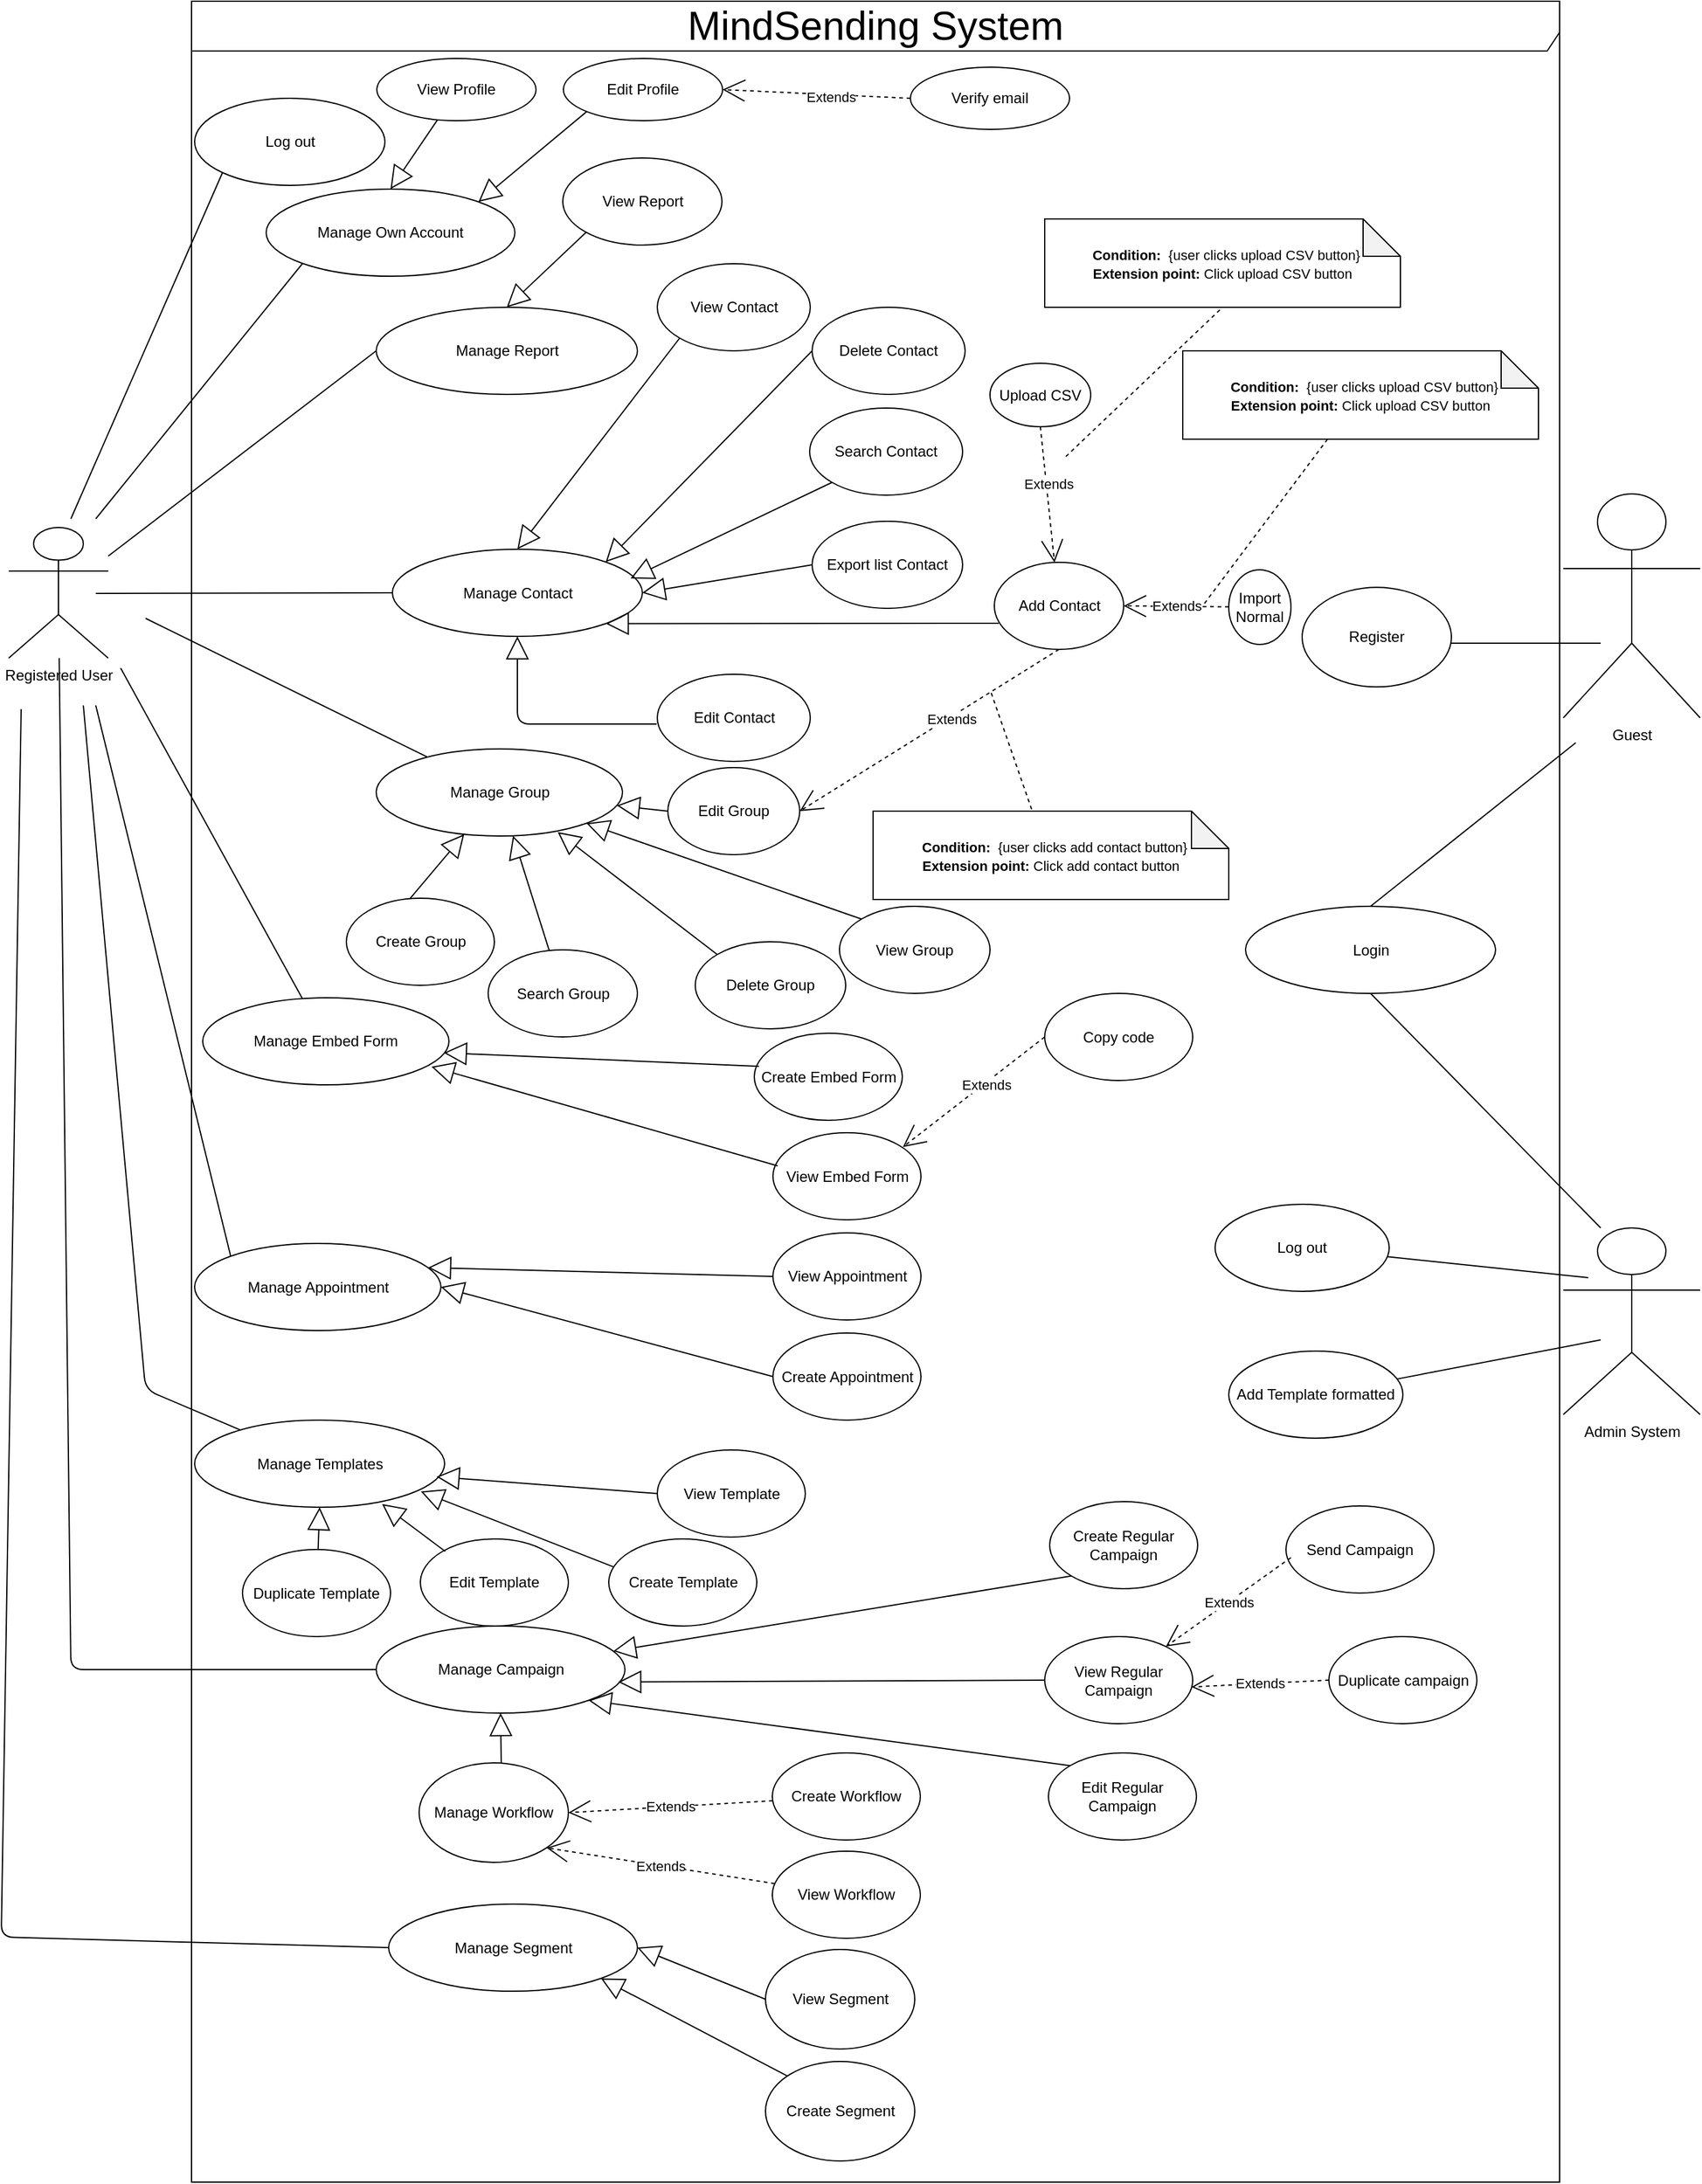 <mxfile version="11.2.8" type="device" pages="1"><diagram id="ys3Szjly9ZcMxuDBF0gr" name="Page-1"><mxGraphModel dx="1421" dy="1367" grid="0" gridSize="10" guides="1" tooltips="1" connect="1" arrows="1" fold="1" page="0" pageScale="1" pageWidth="850" pageHeight="1100" background="#FFFFFF" math="0" shadow="0"><root><mxCell id="0"/><mxCell id="1" parent="0"/><mxCell id="VWwlrhhzwa7nNnxBKO6W-47" value="&lt;font style=&quot;font-size: 32px&quot;&gt;MindSending System&lt;/font&gt;" style="shape=umlFrame;whiteSpace=wrap;html=1;width=1100;height=40;" parent="1" vertex="1"><mxGeometry x="-43" y="-476" width="1100" height="1753" as="geometry"/></mxCell><mxCell id="-qsMJvSjDGucB_ZZN1qh-6" value="Admin System&lt;br&gt;&lt;br&gt;" style="shape=umlActor;verticalLabelPosition=bottom;labelBackgroundColor=#ffffff;verticalAlign=top;html=1;" parent="1" vertex="1"><mxGeometry x="1060" y="510" width="110" height="150" as="geometry"/></mxCell><mxCell id="-qsMJvSjDGucB_ZZN1qh-7" value="Registered User&lt;br&gt;&lt;br&gt;" style="shape=umlActor;verticalLabelPosition=bottom;labelBackgroundColor=#ffffff;verticalAlign=top;html=1;" parent="1" vertex="1"><mxGeometry x="-190" y="-53" width="80" height="105" as="geometry"/></mxCell><mxCell id="-qsMJvSjDGucB_ZZN1qh-10" value="Log out" style="ellipse;whiteSpace=wrap;html=1;" parent="1" vertex="1"><mxGeometry x="780" y="491" width="140" height="70" as="geometry"/></mxCell><mxCell id="-qsMJvSjDGucB_ZZN1qh-11" value="Manage Templates&lt;br&gt;" style="ellipse;whiteSpace=wrap;html=1;" parent="1" vertex="1"><mxGeometry x="-40.5" y="664.5" width="201" height="70" as="geometry"/></mxCell><mxCell id="-qsMJvSjDGucB_ZZN1qh-13" value="Manage Contact" style="ellipse;whiteSpace=wrap;html=1;" parent="1" vertex="1"><mxGeometry x="118.5" y="-35.5" width="201" height="70" as="geometry"/></mxCell><mxCell id="-qsMJvSjDGucB_ZZN1qh-14" value="Manage Report" style="ellipse;whiteSpace=wrap;html=1;" parent="1" vertex="1"><mxGeometry x="105.5" y="-230" width="210" height="70" as="geometry"/></mxCell><mxCell id="-qsMJvSjDGucB_ZZN1qh-15" value="Manage Group&lt;br&gt;" style="ellipse;whiteSpace=wrap;html=1;" parent="1" vertex="1"><mxGeometry x="105.5" y="125" width="198" height="70" as="geometry"/></mxCell><mxCell id="-qsMJvSjDGucB_ZZN1qh-16" value="Manage Campaign" style="ellipse;whiteSpace=wrap;html=1;" parent="1" vertex="1"><mxGeometry x="105.5" y="830" width="200" height="70" as="geometry"/></mxCell><mxCell id="-qsMJvSjDGucB_ZZN1qh-17" value="Login&lt;br&gt;" style="ellipse;whiteSpace=wrap;html=1;" parent="1" vertex="1"><mxGeometry x="804.5" y="251.5" width="201" height="70" as="geometry"/></mxCell><mxCell id="-qsMJvSjDGucB_ZZN1qh-18" value="Create Template" style="ellipse;whiteSpace=wrap;html=1;" parent="1" vertex="1"><mxGeometry x="292.5" y="760" width="119" height="70" as="geometry"/></mxCell><mxCell id="-qsMJvSjDGucB_ZZN1qh-19" value="View Template" style="ellipse;whiteSpace=wrap;html=1;" parent="1" vertex="1"><mxGeometry x="331.5" y="688.5" width="119" height="70" as="geometry"/></mxCell><mxCell id="-qsMJvSjDGucB_ZZN1qh-20" value="Delete Contact" style="ellipse;whiteSpace=wrap;html=1;" parent="1" vertex="1"><mxGeometry x="456" y="-230" width="123" height="70" as="geometry"/></mxCell><mxCell id="-qsMJvSjDGucB_ZZN1qh-21" value="Edit Contact" style="ellipse;whiteSpace=wrap;html=1;" parent="1" vertex="1"><mxGeometry x="331.5" y="65" width="123" height="70" as="geometry"/></mxCell><mxCell id="-qsMJvSjDGucB_ZZN1qh-22" value="Add Contact" style="ellipse;whiteSpace=wrap;html=1;" parent="1" vertex="1"><mxGeometry x="602.5" y="-25" width="104" height="70" as="geometry"/></mxCell><mxCell id="-qsMJvSjDGucB_ZZN1qh-23" value="Create Group&lt;br&gt;" style="ellipse;whiteSpace=wrap;html=1;" parent="1" vertex="1"><mxGeometry x="81.5" y="245" width="119" height="70" as="geometry"/></mxCell><mxCell id="-qsMJvSjDGucB_ZZN1qh-24" value="Delete Group&lt;br&gt;" style="ellipse;whiteSpace=wrap;html=1;" parent="1" vertex="1"><mxGeometry x="362" y="280" width="121" height="70" as="geometry"/></mxCell><mxCell id="BiPD_yco-zIT7bE-eALh-6" value="Manage Own Account&lt;br&gt;" style="ellipse;whiteSpace=wrap;html=1;" parent="1" vertex="1"><mxGeometry x="17" y="-325" width="200" height="70" as="geometry"/></mxCell><mxCell id="BiPD_yco-zIT7bE-eALh-11" value="Search Group&lt;br&gt;" style="ellipse;whiteSpace=wrap;html=1;" parent="1" vertex="1"><mxGeometry x="195.5" y="286.5" width="120" height="70" as="geometry"/></mxCell><mxCell id="BiPD_yco-zIT7bE-eALh-12" value="Edit Group&lt;br&gt;" style="ellipse;whiteSpace=wrap;html=1;" parent="1" vertex="1"><mxGeometry x="340" y="140" width="106" height="70" as="geometry"/></mxCell><mxCell id="BiPD_yco-zIT7bE-eALh-13" value="View Report" style="ellipse;whiteSpace=wrap;html=1;" parent="1" vertex="1"><mxGeometry x="255.5" y="-350" width="128" height="70" as="geometry"/></mxCell><mxCell id="BiPD_yco-zIT7bE-eALh-32" value="" style="endArrow=none;endFill=0;endSize=12;html=1;" parent="1" target="-qsMJvSjDGucB_ZZN1qh-10" edge="1"><mxGeometry width="160" relative="1" as="geometry"><mxPoint x="1080" y="550" as="sourcePoint"/><mxPoint x="15" y="950.5" as="targetPoint"/><Array as="points"/></mxGeometry></mxCell><mxCell id="BiPD_yco-zIT7bE-eALh-34" value="Export list Contact" style="ellipse;whiteSpace=wrap;html=1;" parent="1" vertex="1"><mxGeometry x="456" y="-58" width="121" height="70" as="geometry"/></mxCell><mxCell id="BiPD_yco-zIT7bE-eALh-36" value="" style="endArrow=none;endFill=0;endSize=12;html=1;" parent="1" target="-qsMJvSjDGucB_ZZN1qh-15" edge="1"><mxGeometry width="160" relative="1" as="geometry"><mxPoint x="-80" y="20" as="sourcePoint"/><mxPoint x="120" y="560" as="targetPoint"/></mxGeometry></mxCell><mxCell id="BiPD_yco-zIT7bE-eALh-38" value="" style="endArrow=none;endFill=0;endSize=12;html=1;entryX=0;entryY=0.5;entryDx=0;entryDy=0;" parent="1" target="-qsMJvSjDGucB_ZZN1qh-13" edge="1"><mxGeometry width="160" relative="1" as="geometry"><mxPoint x="-120" as="sourcePoint"/><mxPoint x="140" y="160" as="targetPoint"/><Array as="points"/></mxGeometry></mxCell><mxCell id="BiPD_yco-zIT7bE-eALh-39" value="" style="endArrow=none;endFill=0;endSize=12;html=1;entryX=0;entryY=0.5;entryDx=0;entryDy=0;" parent="1" target="-qsMJvSjDGucB_ZZN1qh-14" edge="1"><mxGeometry width="160" relative="1" as="geometry"><mxPoint x="-110" y="-30" as="sourcePoint"/><mxPoint x="120" as="targetPoint"/><Array as="points"/></mxGeometry></mxCell><mxCell id="BiPD_yco-zIT7bE-eALh-40" value="" style="endArrow=none;endFill=0;endSize=12;html=1;entryX=0;entryY=1;entryDx=0;entryDy=0;" parent="1" target="BiPD_yco-zIT7bE-eALh-6" edge="1"><mxGeometry width="160" relative="1" as="geometry"><mxPoint x="-120" y="-60" as="sourcePoint"/><mxPoint x="130" y="-150" as="targetPoint"/><Array as="points"/></mxGeometry></mxCell><mxCell id="BiPD_yco-zIT7bE-eALh-41" value="" style="endArrow=none;endFill=0;endSize=12;html=1;" parent="1" target="-qsMJvSjDGucB_ZZN1qh-11" edge="1"><mxGeometry width="160" relative="1" as="geometry"><mxPoint x="-130" y="90" as="sourcePoint"/><mxPoint x="170" y="589" as="targetPoint"/><Array as="points"><mxPoint x="-80" y="640"/></Array></mxGeometry></mxCell><mxCell id="BiPD_yco-zIT7bE-eALh-53" value="" style="endSize=16;endFill=0;html=1;strokeWidth=1;endArrow=block;startArrow=none;startFill=0;exitX=0.034;exitY=0.322;exitDx=0;exitDy=0;exitPerimeter=0;entryX=0.905;entryY=0.819;entryDx=0;entryDy=0;entryPerimeter=0;" parent="1" source="-qsMJvSjDGucB_ZZN1qh-18" target="-qsMJvSjDGucB_ZZN1qh-11" edge="1"><mxGeometry width="160" relative="1" as="geometry"><mxPoint x="331" y="615" as="sourcePoint"/><mxPoint x="150" y="710" as="targetPoint"/></mxGeometry></mxCell><mxCell id="BiPD_yco-zIT7bE-eALh-59" value="" style="endSize=16;endFill=0;html=1;strokeWidth=1;endArrow=block;startArrow=none;startFill=0;exitX=0;exitY=0.5;exitDx=0;exitDy=0;" parent="1" source="-qsMJvSjDGucB_ZZN1qh-19" edge="1"><mxGeometry width="160" relative="1" as="geometry"><mxPoint x="399.429" y="682.857" as="sourcePoint"/><mxPoint x="154" y="710" as="targetPoint"/></mxGeometry></mxCell><mxCell id="BiPD_yco-zIT7bE-eALh-61" value="" style="endSize=16;endFill=0;html=1;strokeWidth=1;endArrow=block;startArrow=none;startFill=0;exitX=0;exitY=0.5;exitDx=0;exitDy=0;" parent="1" source="BiPD_yco-zIT7bE-eALh-12" target="-qsMJvSjDGucB_ZZN1qh-15" edge="1"><mxGeometry width="160" relative="1" as="geometry"><mxPoint x="271.893" y="476.176" as="sourcePoint"/><mxPoint x="253.708" y="429.52" as="targetPoint"/><Array as="points"/></mxGeometry></mxCell><mxCell id="BiPD_yco-zIT7bE-eALh-62" value="" style="endSize=16;endFill=0;html=1;strokeWidth=1;endArrow=block;startArrow=none;startFill=0;entryX=0.737;entryY=0.955;entryDx=0;entryDy=0;exitX=0;exitY=0;exitDx=0;exitDy=0;entryPerimeter=0;" parent="1" source="-qsMJvSjDGucB_ZZN1qh-24" target="-qsMJvSjDGucB_ZZN1qh-15" edge="1"><mxGeometry width="160" relative="1" as="geometry"><mxPoint x="350" y="240" as="sourcePoint"/><mxPoint x="265.81" y="361.798" as="targetPoint"/></mxGeometry></mxCell><mxCell id="BiPD_yco-zIT7bE-eALh-63" value="" style="endSize=16;endFill=0;html=1;strokeWidth=1;endArrow=block;startArrow=none;startFill=0;" parent="1" source="BiPD_yco-zIT7bE-eALh-11" target="-qsMJvSjDGucB_ZZN1qh-15" edge="1"><mxGeometry width="160" relative="1" as="geometry"><mxPoint x="303.714" y="335.143" as="sourcePoint"/><mxPoint x="275.81" y="371.798" as="targetPoint"/><Array as="points"/></mxGeometry></mxCell><mxCell id="BiPD_yco-zIT7bE-eALh-64" value="" style="endSize=16;endFill=0;html=1;strokeWidth=1;endArrow=block;startArrow=none;startFill=0;exitX=0.429;exitY=0.007;exitDx=0;exitDy=0;exitPerimeter=0;" parent="1" source="-qsMJvSjDGucB_ZZN1qh-23" target="-qsMJvSjDGucB_ZZN1qh-15" edge="1"><mxGeometry width="160" relative="1" as="geometry"><mxPoint x="389.714" y="417.714" as="sourcePoint"/><mxPoint x="316.206" y="406.312" as="targetPoint"/><Array as="points"/></mxGeometry></mxCell><mxCell id="BiPD_yco-zIT7bE-eALh-65" value="" style="endSize=16;endFill=0;html=1;strokeWidth=1;endArrow=block;startArrow=none;startFill=0;" parent="1" target="-qsMJvSjDGucB_ZZN1qh-13" edge="1"><mxGeometry width="160" relative="1" as="geometry"><mxPoint x="331" y="105" as="sourcePoint"/><mxPoint x="326.206" y="416.312" as="targetPoint"/><Array as="points"><mxPoint x="219" y="105"/></Array></mxGeometry></mxCell><mxCell id="BiPD_yco-zIT7bE-eALh-66" value="" style="endSize=16;endFill=0;html=1;strokeWidth=1;endArrow=block;startArrow=none;startFill=0;exitX=0;exitY=0.5;exitDx=0;exitDy=0;entryX=1;entryY=0.5;entryDx=0;entryDy=0;" parent="1" source="BiPD_yco-zIT7bE-eALh-34" target="-qsMJvSjDGucB_ZZN1qh-13" edge="1"><mxGeometry width="160" relative="1" as="geometry"><mxPoint x="409.714" y="437.714" as="sourcePoint"/><mxPoint x="336.206" y="426.312" as="targetPoint"/><Array as="points"/></mxGeometry></mxCell><mxCell id="BiPD_yco-zIT7bE-eALh-67" value="" style="endSize=16;endFill=0;html=1;strokeWidth=1;endArrow=block;startArrow=none;startFill=0;exitX=0;exitY=0.5;exitDx=0;exitDy=0;entryX=1;entryY=0;entryDx=0;entryDy=0;" parent="1" source="-qsMJvSjDGucB_ZZN1qh-20" target="-qsMJvSjDGucB_ZZN1qh-13" edge="1"><mxGeometry width="160" relative="1" as="geometry"><mxPoint x="390.286" y="114.857" as="sourcePoint"/><mxPoint x="330.857" y="105.143" as="targetPoint"/><Array as="points"/></mxGeometry></mxCell><mxCell id="BiPD_yco-zIT7bE-eALh-68" value="" style="endSize=16;endFill=0;html=1;strokeWidth=1;endArrow=block;startArrow=none;startFill=0;entryX=1;entryY=1;entryDx=0;entryDy=0;exitX=0.034;exitY=0.7;exitDx=0;exitDy=0;exitPerimeter=0;" parent="1" source="-qsMJvSjDGucB_ZZN1qh-22" target="-qsMJvSjDGucB_ZZN1qh-13" edge="1"><mxGeometry width="160" relative="1" as="geometry"><mxPoint x="760" y="65" as="sourcePoint"/><mxPoint x="340.857" y="115.143" as="targetPoint"/><Array as="points"/></mxGeometry></mxCell><mxCell id="BiPD_yco-zIT7bE-eALh-69" value="" style="endSize=16;endFill=0;html=1;strokeWidth=1;endArrow=block;startArrow=none;startFill=0;exitX=0;exitY=1;exitDx=0;exitDy=0;entryX=0.5;entryY=0;entryDx=0;entryDy=0;" parent="1" source="BiPD_yco-zIT7bE-eALh-13" target="-qsMJvSjDGucB_ZZN1qh-14" edge="1"><mxGeometry width="160" relative="1" as="geometry"><mxPoint x="389.647" y="27.235" as="sourcePoint"/><mxPoint x="308.471" y="80.176" as="targetPoint"/></mxGeometry></mxCell><mxCell id="mAbmStE2IkHtEibIoPFb-1" value="Edit Profile" style="ellipse;whiteSpace=wrap;html=1;" parent="1" vertex="1"><mxGeometry x="256" y="-430" width="128" height="50" as="geometry"/></mxCell><mxCell id="mAbmStE2IkHtEibIoPFb-2" value="" style="endSize=16;endFill=0;html=1;strokeWidth=1;endArrow=block;startArrow=none;startFill=0;entryX=1;entryY=0;entryDx=0;entryDy=0;exitX=0;exitY=1;exitDx=0;exitDy=0;" parent="1" source="mAbmStE2IkHtEibIoPFb-1" target="BiPD_yco-zIT7bE-eALh-6" edge="1"><mxGeometry width="160" relative="1" as="geometry"><mxPoint x="400" y="-280" as="sourcePoint"/><mxPoint x="340" y="-85" as="targetPoint"/></mxGeometry></mxCell><mxCell id="mAbmStE2IkHtEibIoPFb-5" value="" style="endArrow=none;html=1;entryX=0;entryY=0.5;entryDx=0;entryDy=0;" parent="1" source="-qsMJvSjDGucB_ZZN1qh-7" target="-qsMJvSjDGucB_ZZN1qh-16" edge="1"><mxGeometry width="50" height="50" relative="1" as="geometry"><mxPoint x="-120" y="60" as="sourcePoint"/><mxPoint x="-100" y="1210" as="targetPoint"/><Array as="points"><mxPoint x="-140" y="865"/></Array></mxGeometry></mxCell><mxCell id="mAbmStE2IkHtEibIoPFb-9" value="Create Regular Campaign" style="ellipse;whiteSpace=wrap;html=1;" parent="1" vertex="1"><mxGeometry x="647" y="730" width="119" height="70" as="geometry"/></mxCell><mxCell id="mAbmStE2IkHtEibIoPFb-10" value="View Workflow" style="ellipse;whiteSpace=wrap;html=1;" parent="1" vertex="1"><mxGeometry x="424" y="1011" width="119" height="70" as="geometry"/></mxCell><mxCell id="mAbmStE2IkHtEibIoPFb-35" value="Add Template formatted&lt;br&gt;" style="ellipse;whiteSpace=wrap;html=1;" parent="1" vertex="1"><mxGeometry x="791" y="609" width="140" height="70" as="geometry"/></mxCell><mxCell id="mAbmStE2IkHtEibIoPFb-36" value="" style="endArrow=none;endFill=0;endSize=12;html=1;" parent="1" target="mAbmStE2IkHtEibIoPFb-35" edge="1"><mxGeometry width="160" relative="1" as="geometry"><mxPoint x="1090" y="600" as="sourcePoint"/><mxPoint x="800.053" y="517.796" as="targetPoint"/><Array as="points"/></mxGeometry></mxCell><mxCell id="mAbmStE2IkHtEibIoPFb-37" value="" style="endArrow=none;endFill=0;endSize=12;html=1;entryX=0.5;entryY=1;entryDx=0;entryDy=0;exitX=0.273;exitY=0;exitDx=0;exitDy=0;exitPerimeter=0;" parent="1" source="-qsMJvSjDGucB_ZZN1qh-6" target="-qsMJvSjDGucB_ZZN1qh-17" edge="1"><mxGeometry width="160" relative="1" as="geometry"><mxPoint x="1100" y="470" as="sourcePoint"/><mxPoint x="845.0" y="639.5" as="targetPoint"/><Array as="points"/></mxGeometry></mxCell><mxCell id="mAbmStE2IkHtEibIoPFb-38" value="Upload CSV" style="ellipse;whiteSpace=wrap;html=1;" parent="1" vertex="1"><mxGeometry x="599" y="-185" width="81" height="51" as="geometry"/></mxCell><mxCell id="mAbmStE2IkHtEibIoPFb-39" value="Import Normal" style="ellipse;whiteSpace=wrap;html=1;" parent="1" vertex="1"><mxGeometry x="791" y="-19" width="50" height="60" as="geometry"/></mxCell><mxCell id="mAbmStE2IkHtEibIoPFb-40" value="Extends" style="endArrow=open;endSize=16;endFill=0;html=1;strokeWidth=1;dashed=1;entryX=1;entryY=0.5;entryDx=0;entryDy=0;" parent="1" source="mAbmStE2IkHtEibIoPFb-39" target="-qsMJvSjDGucB_ZZN1qh-22" edge="1"><mxGeometry width="160" relative="1" as="geometry"><mxPoint x="630" y="-85" as="sourcePoint"/><mxPoint x="160" y="-30" as="targetPoint"/></mxGeometry></mxCell><mxCell id="mAbmStE2IkHtEibIoPFb-41" value="Extends" style="endArrow=open;endSize=16;endFill=0;html=1;strokeWidth=1;dashed=1;exitX=0.5;exitY=1;exitDx=0;exitDy=0;" parent="1" source="mAbmStE2IkHtEibIoPFb-38" target="-qsMJvSjDGucB_ZZN1qh-22" edge="1"><mxGeometry x="-0.161" y="2" width="160" relative="1" as="geometry"><mxPoint x="420" y="-53" as="sourcePoint"/><mxPoint x="241.69" y="-4.828" as="targetPoint"/><mxPoint as="offset"/></mxGeometry></mxCell><mxCell id="xEO4yhHYlVdsQ5QlR3eD-5" value="View Profile" style="ellipse;whiteSpace=wrap;html=1;" parent="1" vertex="1"><mxGeometry x="106" y="-430" width="128" height="50" as="geometry"/></mxCell><mxCell id="xEO4yhHYlVdsQ5QlR3eD-6" value="" style="endSize=16;endFill=0;html=1;strokeWidth=1;endArrow=block;startArrow=none;startFill=0;exitX=0.381;exitY=0.986;exitDx=0;exitDy=0;entryX=0.5;entryY=0;entryDx=0;entryDy=0;exitPerimeter=0;" parent="1" source="xEO4yhHYlVdsQ5QlR3eD-5" target="BiPD_yco-zIT7bE-eALh-6" edge="1"><mxGeometry width="160" relative="1" as="geometry"><mxPoint x="287" y="-390" as="sourcePoint"/><mxPoint x="117" y="-320" as="targetPoint"/></mxGeometry></mxCell><mxCell id="xEO4yhHYlVdsQ5QlR3eD-8" value="Search Contact" style="ellipse;whiteSpace=wrap;html=1;" parent="1" vertex="1"><mxGeometry x="454" y="-149" width="123" height="70" as="geometry"/></mxCell><mxCell id="xEO4yhHYlVdsQ5QlR3eD-9" value="" style="endSize=16;endFill=0;html=1;strokeWidth=1;endArrow=block;startArrow=none;startFill=0;exitX=0;exitY=1;exitDx=0;exitDy=0;" parent="1" source="xEO4yhHYlVdsQ5QlR3eD-8" edge="1"><mxGeometry width="160" relative="1" as="geometry"><mxPoint x="248.786" y="95.357" as="sourcePoint"/><mxPoint x="310" y="-12" as="targetPoint"/></mxGeometry></mxCell><mxCell id="xEO4yhHYlVdsQ5QlR3eD-10" value="Edit Template" style="ellipse;whiteSpace=wrap;html=1;" parent="1" vertex="1"><mxGeometry x="141" y="760" width="119" height="70" as="geometry"/></mxCell><mxCell id="xEO4yhHYlVdsQ5QlR3eD-11" value="" style="endSize=16;endFill=0;html=1;strokeWidth=1;endArrow=block;startArrow=none;startFill=0;entryX=0.75;entryY=0.964;entryDx=0;entryDy=0;entryPerimeter=0;" parent="1" target="-qsMJvSjDGucB_ZZN1qh-11" edge="1"><mxGeometry width="160" relative="1" as="geometry"><mxPoint x="161" y="770" as="sourcePoint"/><mxPoint x="201.797" y="691.716" as="targetPoint"/></mxGeometry></mxCell><mxCell id="xEO4yhHYlVdsQ5QlR3eD-12" value="Duplicate Template" style="ellipse;whiteSpace=wrap;html=1;" parent="1" vertex="1"><mxGeometry x="-2" y="768.5" width="119" height="70" as="geometry"/></mxCell><mxCell id="xEO4yhHYlVdsQ5QlR3eD-13" value="" style="endSize=16;endFill=0;html=1;strokeWidth=1;endArrow=block;startArrow=none;startFill=0;entryX=0.5;entryY=1;entryDx=0;entryDy=0;" parent="1" source="xEO4yhHYlVdsQ5QlR3eD-12" target="-qsMJvSjDGucB_ZZN1qh-11" edge="1"><mxGeometry width="160" relative="1" as="geometry"><mxPoint x="351" y="635" as="sourcePoint"/><mxPoint x="242" y="670" as="targetPoint"/></mxGeometry></mxCell><mxCell id="xEO4yhHYlVdsQ5QlR3eD-14" value="Guest" style="shape=umlActor;verticalLabelPosition=bottom;labelBackgroundColor=#ffffff;verticalAlign=top;html=1;outlineConnect=0;" parent="1" vertex="1"><mxGeometry x="1060" y="-80" width="110" height="180" as="geometry"/></mxCell><mxCell id="xEO4yhHYlVdsQ5QlR3eD-25" value="" style="endSize=16;endFill=0;html=1;strokeWidth=1;endArrow=block;startArrow=none;startFill=0;exitX=0;exitY=1;exitDx=0;exitDy=0;" parent="1" source="mAbmStE2IkHtEibIoPFb-9" target="-qsMJvSjDGucB_ZZN1qh-16" edge="1"><mxGeometry width="160" relative="1" as="geometry"><mxPoint x="423.5" y="868.5" as="sourcePoint"/><mxPoint x="412.72" y="919.84" as="targetPoint"/><Array as="points"/></mxGeometry></mxCell><mxCell id="xEO4yhHYlVdsQ5QlR3eD-28" value="View Regular Campaign" style="ellipse;whiteSpace=wrap;html=1;" parent="1" vertex="1"><mxGeometry x="643" y="838.5" width="119" height="70" as="geometry"/></mxCell><mxCell id="xEO4yhHYlVdsQ5QlR3eD-30" value="Edit Regular Campaign" style="ellipse;whiteSpace=wrap;html=1;" parent="1" vertex="1"><mxGeometry x="646" y="932" width="119" height="70" as="geometry"/></mxCell><mxCell id="VWwlrhhzwa7nNnxBKO6W-1" value="Manage Workflow" style="ellipse;whiteSpace=wrap;html=1;" parent="1" vertex="1"><mxGeometry x="140" y="940" width="120" height="80" as="geometry"/></mxCell><mxCell id="VWwlrhhzwa7nNnxBKO6W-2" value="" style="endSize=16;endFill=0;html=1;strokeWidth=1;endArrow=block;startArrow=none;startFill=0;entryX=0.5;entryY=1;entryDx=0;entryDy=0;" parent="1" target="-qsMJvSjDGucB_ZZN1qh-16" edge="1"><mxGeometry width="160" relative="1" as="geometry"><mxPoint x="206" y="940" as="sourcePoint"/><mxPoint x="309" y="970" as="targetPoint"/><Array as="points"/></mxGeometry></mxCell><mxCell id="VWwlrhhzwa7nNnxBKO6W-4" value="Extends" style="endArrow=open;endSize=16;endFill=0;html=1;strokeWidth=1;dashed=1;entryX=1;entryY=1;entryDx=0;entryDy=0;" parent="1" source="mAbmStE2IkHtEibIoPFb-10" target="VWwlrhhzwa7nNnxBKO6W-1" edge="1"><mxGeometry width="160" relative="1" as="geometry"><mxPoint x="130" y="1080" as="sourcePoint"/><mxPoint x="265.5" y="1077" as="targetPoint"/></mxGeometry></mxCell><mxCell id="VWwlrhhzwa7nNnxBKO6W-9" value="Create Workflow" style="ellipse;whiteSpace=wrap;html=1;" parent="1" vertex="1"><mxGeometry x="424" y="932" width="119" height="70" as="geometry"/></mxCell><mxCell id="VWwlrhhzwa7nNnxBKO6W-10" value="Extends" style="endArrow=open;endSize=16;endFill=0;html=1;strokeWidth=1;dashed=1;entryX=1;entryY=0.5;entryDx=0;entryDy=0;" parent="1" source="VWwlrhhzwa7nNnxBKO6W-9" target="VWwlrhhzwa7nNnxBKO6W-1" edge="1"><mxGeometry width="160" relative="1" as="geometry"><mxPoint x="276" y="1121.5" as="sourcePoint"/><mxPoint x="411.5" y="1118.5" as="targetPoint"/></mxGeometry></mxCell><mxCell id="VWwlrhhzwa7nNnxBKO6W-11" value="Manage Embed Form" style="ellipse;whiteSpace=wrap;html=1;" parent="1" vertex="1"><mxGeometry x="-34" y="325" width="198" height="70" as="geometry"/></mxCell><mxCell id="VWwlrhhzwa7nNnxBKO6W-12" value="" style="endArrow=none;endFill=0;endSize=12;html=1;" parent="1" target="VWwlrhhzwa7nNnxBKO6W-11" edge="1"><mxGeometry width="160" relative="1" as="geometry"><mxPoint x="-100" y="60" as="sourcePoint"/><mxPoint x="29.5" y="773.5" as="targetPoint"/></mxGeometry></mxCell><mxCell id="VWwlrhhzwa7nNnxBKO6W-13" value="Register" style="ellipse;whiteSpace=wrap;html=1;" parent="1" vertex="1"><mxGeometry x="850" y="-4.857" width="120" height="80" as="geometry"/></mxCell><mxCell id="VWwlrhhzwa7nNnxBKO6W-15" value="" style="endArrow=none;html=1;" parent="1" edge="1"><mxGeometry width="50" height="50" relative="1" as="geometry"><mxPoint x="1090" y="40" as="sourcePoint"/><mxPoint x="970" y="40" as="targetPoint"/></mxGeometry></mxCell><mxCell id="VWwlrhhzwa7nNnxBKO6W-18" value="" style="endArrow=none;endFill=0;endSize=12;html=1;entryX=0.5;entryY=0;entryDx=0;entryDy=0;" parent="1" target="-qsMJvSjDGucB_ZZN1qh-17" edge="1"><mxGeometry width="160" relative="1" as="geometry"><mxPoint x="1070" y="120" as="sourcePoint"/><mxPoint x="1065.063" y="197.17" as="targetPoint"/><Array as="points"/></mxGeometry></mxCell><mxCell id="VWwlrhhzwa7nNnxBKO6W-21" style="edgeStyle=orthogonalEdgeStyle;rounded=0;orthogonalLoop=1;jettySize=auto;html=1;exitX=0.5;exitY=1;exitDx=0;exitDy=0;" parent="1" source="VWwlrhhzwa7nNnxBKO6W-1" target="VWwlrhhzwa7nNnxBKO6W-1" edge="1"><mxGeometry relative="1" as="geometry"/></mxCell><mxCell id="VWwlrhhzwa7nNnxBKO6W-22" value="Create Embed Form" style="ellipse;whiteSpace=wrap;html=1;" parent="1" vertex="1"><mxGeometry x="409.5" y="353.5" width="119" height="70" as="geometry"/></mxCell><mxCell id="VWwlrhhzwa7nNnxBKO6W-23" value="" style="endSize=16;endFill=0;html=1;strokeWidth=1;endArrow=block;startArrow=none;startFill=0;exitX=0.032;exitY=0.38;exitDx=0;exitDy=0;exitPerimeter=0;entryX=0.979;entryY=0.632;entryDx=0;entryDy=0;entryPerimeter=0;" parent="1" source="VWwlrhhzwa7nNnxBKO6W-22" target="VWwlrhhzwa7nNnxBKO6W-11" edge="1"><mxGeometry width="160" relative="1" as="geometry"><mxPoint x="478.714" y="531.214" as="sourcePoint"/><mxPoint x="219" y="384" as="targetPoint"/><Array as="points"/></mxGeometry></mxCell><mxCell id="VWwlrhhzwa7nNnxBKO6W-30" value="Manage Appointment" style="ellipse;whiteSpace=wrap;html=1;" parent="1" vertex="1"><mxGeometry x="-40.5" y="522.5" width="198" height="70" as="geometry"/></mxCell><mxCell id="VWwlrhhzwa7nNnxBKO6W-31" value="" style="endArrow=none;endFill=0;endSize=12;html=1;entryX=0;entryY=0;entryDx=0;entryDy=0;" parent="1" target="VWwlrhhzwa7nNnxBKO6W-30" edge="1"><mxGeometry width="160" relative="1" as="geometry"><mxPoint x="-120" y="90" as="sourcePoint"/><mxPoint x="-9" y="944" as="targetPoint"/><Array as="points"/></mxGeometry></mxCell><mxCell id="VWwlrhhzwa7nNnxBKO6W-32" value="View Appointment" style="ellipse;whiteSpace=wrap;html=1;" parent="1" vertex="1"><mxGeometry x="424.5" y="514" width="119" height="70" as="geometry"/></mxCell><mxCell id="VWwlrhhzwa7nNnxBKO6W-33" value="" style="endSize=16;endFill=0;html=1;strokeWidth=1;endArrow=block;startArrow=none;startFill=0;entryX=0.948;entryY=0.277;entryDx=0;entryDy=0;entryPerimeter=0;exitX=0;exitY=0.5;exitDx=0;exitDy=0;" parent="1" source="VWwlrhhzwa7nNnxBKO6W-32" target="VWwlrhhzwa7nNnxBKO6W-30" edge="1"><mxGeometry width="160" relative="1" as="geometry"><mxPoint x="420" y="560" as="sourcePoint"/><mxPoint x="156.842" y="550.74" as="targetPoint"/><Array as="points"/></mxGeometry></mxCell><mxCell id="VWwlrhhzwa7nNnxBKO6W-38" value="&lt;font style=&quot;font-size: 11px&quot;&gt;&lt;b&gt;&amp;nbsp; Condition:&amp;nbsp; &lt;/b&gt;{user clicks upload CSV button}&lt;br&gt;&lt;b&gt;Extension point: &lt;/b&gt;Click upload CSV button&lt;/font&gt;" style="shape=note;whiteSpace=wrap;html=1;backgroundOutline=1;darkOpacity=0.05;" parent="1" vertex="1"><mxGeometry x="643" y="-301" width="286" height="71" as="geometry"/></mxCell><mxCell id="VWwlrhhzwa7nNnxBKO6W-40" value="" style="endArrow=none;dashed=1;html=1;entryX=0.5;entryY=1;entryDx=0;entryDy=0;entryPerimeter=0;" parent="1" target="VWwlrhhzwa7nNnxBKO6W-38" edge="1"><mxGeometry width="50" height="50" relative="1" as="geometry"><mxPoint x="660" y="-110" as="sourcePoint"/><mxPoint x="660" y="95" as="targetPoint"/></mxGeometry></mxCell><mxCell id="VWwlrhhzwa7nNnxBKO6W-41" value="&lt;font style=&quot;font-size: 11px&quot;&gt;&lt;b&gt;&amp;nbsp; Condition:&amp;nbsp; &lt;/b&gt;{user clicks upload CSV button}&lt;br&gt;&lt;b&gt;Extension point: &lt;/b&gt;Click upload CSV button&lt;/font&gt;" style="shape=note;whiteSpace=wrap;html=1;backgroundOutline=1;darkOpacity=0.05;" parent="1" vertex="1"><mxGeometry x="754" y="-195" width="286" height="71" as="geometry"/></mxCell><mxCell id="VWwlrhhzwa7nNnxBKO6W-42" value="" style="endArrow=none;dashed=1;html=1;" parent="1" source="VWwlrhhzwa7nNnxBKO6W-41" edge="1"><mxGeometry width="50" height="50" relative="1" as="geometry"><mxPoint x="750" y="290" as="sourcePoint"/><mxPoint x="770" y="10" as="targetPoint"/></mxGeometry></mxCell><mxCell id="VWwlrhhzwa7nNnxBKO6W-43" value="" style="endSize=16;endFill=0;html=1;strokeWidth=1;endArrow=block;startArrow=none;startFill=0;entryX=0.973;entryY=0.643;entryDx=0;entryDy=0;exitX=0;exitY=0.5;exitDx=0;exitDy=0;entryPerimeter=0;" parent="1" source="xEO4yhHYlVdsQ5QlR3eD-28" target="-qsMJvSjDGucB_ZZN1qh-16" edge="1"><mxGeometry width="160" relative="1" as="geometry"><mxPoint x="657" y="775" as="sourcePoint"/><mxPoint x="315.5" y="875" as="targetPoint"/><Array as="points"/></mxGeometry></mxCell><mxCell id="VWwlrhhzwa7nNnxBKO6W-44" value="" style="endSize=16;endFill=0;html=1;strokeWidth=1;endArrow=block;startArrow=none;startFill=0;entryX=1;entryY=1;entryDx=0;entryDy=0;exitX=0;exitY=0;exitDx=0;exitDy=0;" parent="1" source="xEO4yhHYlVdsQ5QlR3eD-30" target="-qsMJvSjDGucB_ZZN1qh-16" edge="1"><mxGeometry width="160" relative="1" as="geometry"><mxPoint x="667" y="785" as="sourcePoint"/><mxPoint x="325.5" y="885" as="targetPoint"/><Array as="points"/></mxGeometry></mxCell><mxCell id="VWwlrhhzwa7nNnxBKO6W-55" value="Extends" style="endArrow=open;endSize=16;endFill=0;html=1;strokeWidth=1;dashed=1;entryX=1;entryY=0.5;entryDx=0;entryDy=0;exitX=0.5;exitY=1;exitDx=0;exitDy=0;" parent="1" source="-qsMJvSjDGucB_ZZN1qh-22" target="BiPD_yco-zIT7bE-eALh-12" edge="1"><mxGeometry x="-0.161" y="2" width="160" relative="1" as="geometry"><mxPoint x="530" y="130" as="sourcePoint"/><mxPoint x="560" y="229.5" as="targetPoint"/><mxPoint as="offset"/></mxGeometry></mxCell><mxCell id="VWwlrhhzwa7nNnxBKO6W-56" value="&lt;font style=&quot;font-size: 11px&quot;&gt;&lt;b&gt;&amp;nbsp; Condition:&amp;nbsp; &lt;/b&gt;{user clicks add contact button}&lt;br&gt;&lt;b&gt;Extension point: &lt;/b&gt;Click add contact button&lt;/font&gt;" style="shape=note;whiteSpace=wrap;html=1;backgroundOutline=1;darkOpacity=0.05;" parent="1" vertex="1"><mxGeometry x="505" y="175" width="286" height="71" as="geometry"/></mxCell><mxCell id="VWwlrhhzwa7nNnxBKO6W-57" value="" style="endArrow=none;dashed=1;html=1;entryX=0;entryY=0;entryDx=128;entryDy=0;entryPerimeter=0;" parent="1" target="VWwlrhhzwa7nNnxBKO6W-56" edge="1"><mxGeometry width="50" height="50" relative="1" as="geometry"><mxPoint x="600" y="80" as="sourcePoint"/><mxPoint x="522" y="571" as="targetPoint"/></mxGeometry></mxCell><mxCell id="VWwlrhhzwa7nNnxBKO6W-58" value="Log out" style="ellipse;whiteSpace=wrap;html=1;" parent="1" vertex="1"><mxGeometry x="-40.5" y="-398" width="153" height="70" as="geometry"/></mxCell><mxCell id="VWwlrhhzwa7nNnxBKO6W-59" value="" style="endArrow=none;endFill=0;endSize=12;html=1;entryX=0;entryY=1;entryDx=0;entryDy=0;" parent="1" target="VWwlrhhzwa7nNnxBKO6W-58" edge="1"><mxGeometry width="160" relative="1" as="geometry"><mxPoint x="-140" y="-60" as="sourcePoint"/><mxPoint x="60" y="-223" as="targetPoint"/><Array as="points"/></mxGeometry></mxCell><mxCell id="NL34l-q5IEEUX36wE2G3-1" value="View Contact" style="ellipse;whiteSpace=wrap;html=1;" parent="1" vertex="1"><mxGeometry x="331.5" y="-265" width="123" height="70" as="geometry"/></mxCell><mxCell id="NL34l-q5IEEUX36wE2G3-2" value="" style="endSize=16;endFill=0;html=1;strokeWidth=1;endArrow=block;startArrow=none;startFill=0;exitX=0;exitY=1;exitDx=0;exitDy=0;entryX=0.5;entryY=0;entryDx=0;entryDy=0;" parent="1" source="NL34l-q5IEEUX36wE2G3-1" target="-qsMJvSjDGucB_ZZN1qh-13" edge="1"><mxGeometry width="160" relative="1" as="geometry"><mxPoint x="391.0" y="-175" as="sourcePoint"/><mxPoint x="225.617" y="-5.055" as="targetPoint"/><Array as="points"/></mxGeometry></mxCell><mxCell id="NL34l-q5IEEUX36wE2G3-3" value="View Group" style="ellipse;whiteSpace=wrap;html=1;" parent="1" vertex="1"><mxGeometry x="478" y="251.5" width="121" height="70" as="geometry"/></mxCell><mxCell id="NL34l-q5IEEUX36wE2G3-4" value="" style="endSize=16;endFill=0;html=1;strokeWidth=1;endArrow=block;startArrow=none;startFill=0;entryX=1;entryY=1;entryDx=0;entryDy=0;exitX=0;exitY=0;exitDx=0;exitDy=0;" parent="1" source="NL34l-q5IEEUX36wE2G3-3" target="-qsMJvSjDGucB_ZZN1qh-15" edge="1"><mxGeometry width="160" relative="1" as="geometry"><mxPoint x="452" y="220.5" as="sourcePoint"/><mxPoint x="353.426" y="172.35" as="targetPoint"/></mxGeometry></mxCell><mxCell id="NL34l-q5IEEUX36wE2G3-5" value="View Embed Form" style="ellipse;whiteSpace=wrap;html=1;" parent="1" vertex="1"><mxGeometry x="424.5" y="433.5" width="119" height="70" as="geometry"/></mxCell><mxCell id="NL34l-q5IEEUX36wE2G3-6" value="" style="endSize=16;endFill=0;html=1;strokeWidth=1;endArrow=block;startArrow=none;startFill=0;exitX=0.032;exitY=0.38;exitDx=0;exitDy=0;exitPerimeter=0;entryX=0.929;entryY=0.792;entryDx=0;entryDy=0;entryPerimeter=0;" parent="1" source="NL34l-q5IEEUX36wE2G3-5" target="VWwlrhhzwa7nNnxBKO6W-11" edge="1"><mxGeometry width="160" relative="1" as="geometry"><mxPoint x="493.714" y="611.214" as="sourcePoint"/><mxPoint x="174.842" y="449.24" as="targetPoint"/><Array as="points"/></mxGeometry></mxCell><mxCell id="NL34l-q5IEEUX36wE2G3-7" value="Create Appointment" style="ellipse;whiteSpace=wrap;html=1;" parent="1" vertex="1"><mxGeometry x="424.5" y="594.5" width="119" height="70" as="geometry"/></mxCell><mxCell id="NL34l-q5IEEUX36wE2G3-8" value="" style="endSize=16;endFill=0;html=1;strokeWidth=1;endArrow=block;startArrow=none;startFill=0;entryX=1;entryY=0.5;entryDx=0;entryDy=0;exitX=0;exitY=0.5;exitDx=0;exitDy=0;" parent="1" source="NL34l-q5IEEUX36wE2G3-7" target="VWwlrhhzwa7nNnxBKO6W-30" edge="1"><mxGeometry width="160" relative="1" as="geometry"><mxPoint x="420" y="630" as="sourcePoint"/><mxPoint x="147.204" y="611.89" as="targetPoint"/><Array as="points"/></mxGeometry></mxCell><mxCell id="NL34l-q5IEEUX36wE2G3-9" value="Copy code" style="ellipse;whiteSpace=wrap;html=1;" parent="1" vertex="1"><mxGeometry x="643" y="321.5" width="119" height="70" as="geometry"/></mxCell><mxCell id="NL34l-q5IEEUX36wE2G3-11" value="Extends" style="endArrow=open;endSize=16;endFill=0;html=1;strokeWidth=1;dashed=1;exitX=0;exitY=0.5;exitDx=0;exitDy=0;" parent="1" source="NL34l-q5IEEUX36wE2G3-9" edge="1"><mxGeometry x="-0.161" y="2" width="160" relative="1" as="geometry"><mxPoint x="639.5" y="395.0" as="sourcePoint"/><mxPoint x="529" y="445" as="targetPoint"/><mxPoint as="offset"/></mxGeometry></mxCell><mxCell id="NL34l-q5IEEUX36wE2G3-12" value="Send Campaign" style="ellipse;whiteSpace=wrap;html=1;" parent="1" vertex="1"><mxGeometry x="837" y="733.5" width="119" height="70" as="geometry"/></mxCell><mxCell id="NL34l-q5IEEUX36wE2G3-13" value="Duplicate campaign" style="ellipse;whiteSpace=wrap;html=1;" parent="1" vertex="1"><mxGeometry x="871.5" y="838.5" width="119" height="70" as="geometry"/></mxCell><mxCell id="NL34l-q5IEEUX36wE2G3-14" value="Extends" style="endArrow=open;endSize=16;endFill=0;html=1;strokeWidth=1;dashed=1;" parent="1" target="xEO4yhHYlVdsQ5QlR3eD-28" edge="1"><mxGeometry width="160" relative="1" as="geometry"><mxPoint x="841" y="775" as="sourcePoint"/><mxPoint x="676.5" y="778" as="targetPoint"/></mxGeometry></mxCell><mxCell id="NL34l-q5IEEUX36wE2G3-15" value="Extends" style="endArrow=open;endSize=16;endFill=0;html=1;strokeWidth=1;dashed=1;exitX=0;exitY=0.5;exitDx=0;exitDy=0;" parent="1" source="NL34l-q5IEEUX36wE2G3-13" edge="1"><mxGeometry width="160" relative="1" as="geometry"><mxPoint x="836.284" y="868.916" as="sourcePoint"/><mxPoint x="761" y="879" as="targetPoint"/></mxGeometry></mxCell><mxCell id="NL34l-q5IEEUX36wE2G3-16" value="Manage Segment" style="ellipse;whiteSpace=wrap;html=1;" parent="1" vertex="1"><mxGeometry x="115.5" y="1053.5" width="200" height="70" as="geometry"/></mxCell><mxCell id="NL34l-q5IEEUX36wE2G3-17" value="" style="endArrow=none;html=1;entryX=0;entryY=0.5;entryDx=0;entryDy=0;" parent="1" target="NL34l-q5IEEUX36wE2G3-16" edge="1"><mxGeometry width="50" height="50" relative="1" as="geometry"><mxPoint x="-180" y="93" as="sourcePoint"/><mxPoint x="-90" y="1433.5" as="targetPoint"/><Array as="points"><mxPoint x="-196" y="1080"/></Array></mxGeometry></mxCell><mxCell id="NL34l-q5IEEUX36wE2G3-18" value="View Segment" style="ellipse;whiteSpace=wrap;html=1;" parent="1" vertex="1"><mxGeometry x="418.5" y="1090" width="120" height="80" as="geometry"/></mxCell><mxCell id="NL34l-q5IEEUX36wE2G3-19" value="Create Segment" style="ellipse;whiteSpace=wrap;html=1;" parent="1" vertex="1"><mxGeometry x="418.5" y="1180" width="120" height="80" as="geometry"/></mxCell><mxCell id="NL34l-q5IEEUX36wE2G3-20" value="" style="endSize=16;endFill=0;html=1;strokeWidth=1;endArrow=block;startArrow=none;startFill=0;entryX=1;entryY=0.5;entryDx=0;entryDy=0;exitX=0;exitY=0.5;exitDx=0;exitDy=0;" parent="1" source="NL34l-q5IEEUX36wE2G3-18" target="NL34l-q5IEEUX36wE2G3-16" edge="1"><mxGeometry width="160" relative="1" as="geometry"><mxPoint x="374.5" y="1123.5" as="sourcePoint"/><mxPoint x="374" y="1083.5" as="targetPoint"/><Array as="points"/></mxGeometry></mxCell><mxCell id="NL34l-q5IEEUX36wE2G3-21" value="" style="endSize=16;endFill=0;html=1;strokeWidth=1;endArrow=block;startArrow=none;startFill=0;entryX=1;entryY=1;entryDx=0;entryDy=0;exitX=0;exitY=0;exitDx=0;exitDy=0;" parent="1" source="NL34l-q5IEEUX36wE2G3-19" target="NL34l-q5IEEUX36wE2G3-16" edge="1"><mxGeometry width="160" relative="1" as="geometry"><mxPoint x="395.5" y="1180" as="sourcePoint"/><mxPoint x="292.5" y="1138.5" as="targetPoint"/><Array as="points"/></mxGeometry></mxCell><mxCell id="0v0RT6OIXgIqcnH3GMbH-1" value="Verify email" style="ellipse;whiteSpace=wrap;html=1;" vertex="1" parent="1"><mxGeometry x="535" y="-423" width="128" height="50" as="geometry"/></mxCell><mxCell id="0v0RT6OIXgIqcnH3GMbH-2" value="Extends" style="endArrow=open;endSize=16;endFill=0;html=1;strokeWidth=1;dashed=1;exitX=0;exitY=0.5;exitDx=0;exitDy=0;entryX=1;entryY=0.5;entryDx=0;entryDy=0;" edge="1" parent="1" source="0v0RT6OIXgIqcnH3GMbH-1" target="mAbmStE2IkHtEibIoPFb-1"><mxGeometry x="-0.161" y="2" width="160" relative="1" as="geometry"><mxPoint x="478.5" y="-382.5" as="sourcePoint"/><mxPoint x="489.863" y="-273.414" as="targetPoint"/><mxPoint as="offset"/></mxGeometry></mxCell></root></mxGraphModel></diagram></mxfile>